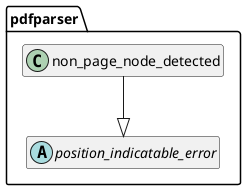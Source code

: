 @startuml page_tree_parser_errors
hide empty members
namespace pdfparser {
class non_page_node_detected {}
non_page_node_detected --|> position_indicatable_error

abstract position_indicatable_error {}
}
@enduml
